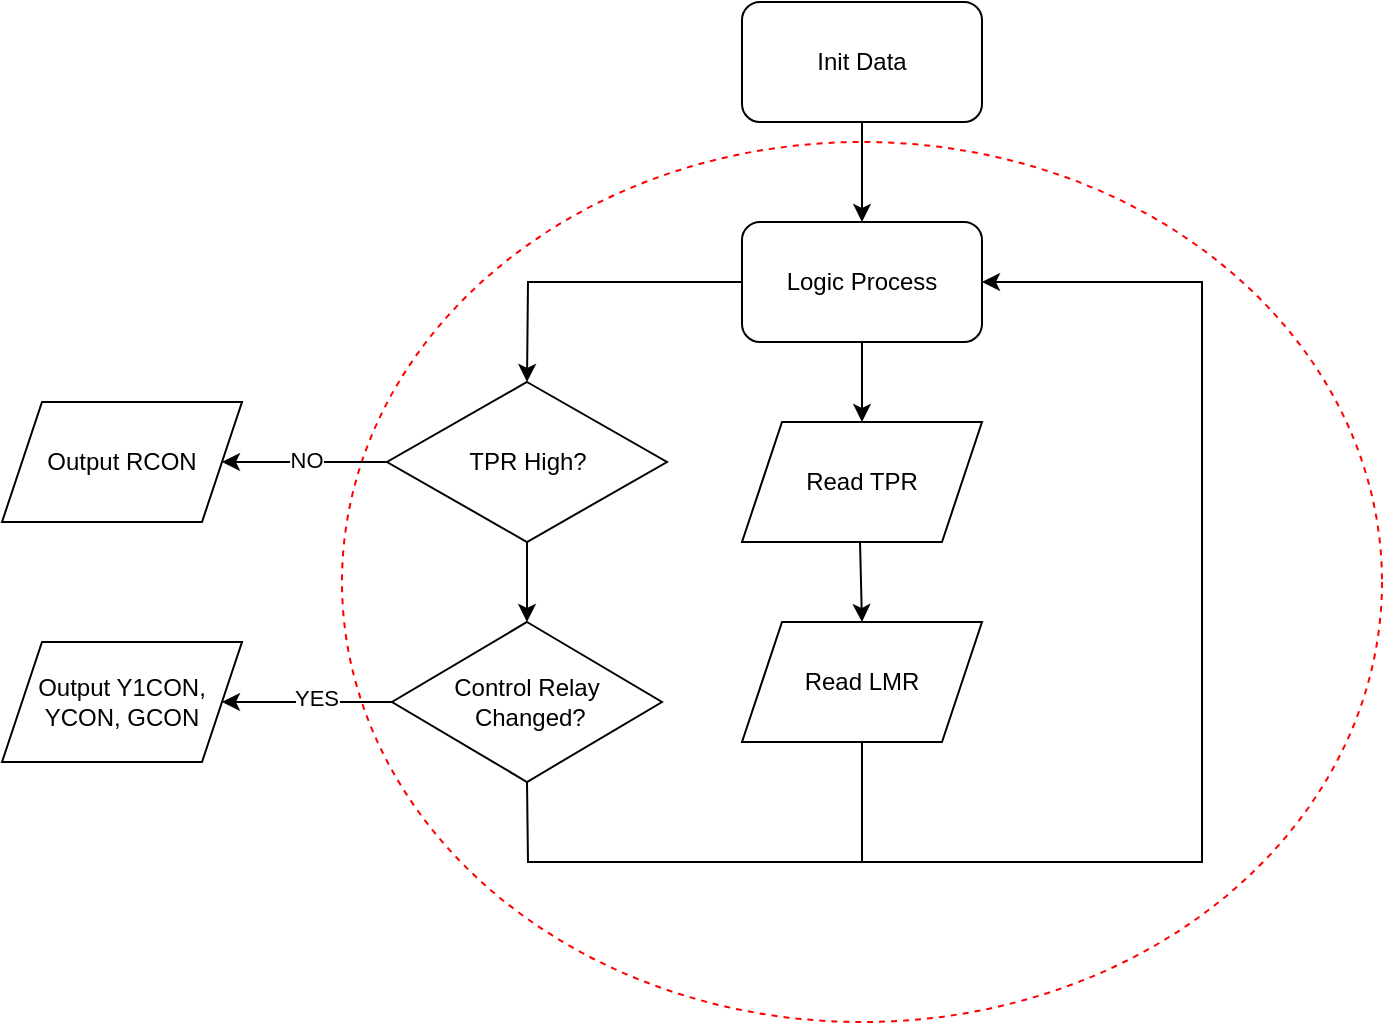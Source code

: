 <mxfile version="21.8.2" type="github">
  <diagram name="Page-1" id="edf60f1a-56cd-e834-aa8a-f176f3a09ee4">
    <mxGraphModel dx="1104" dy="647" grid="1" gridSize="10" guides="1" tooltips="1" connect="1" arrows="1" fold="1" page="1" pageScale="1" pageWidth="1100" pageHeight="850" background="none" math="0" shadow="0">
      <root>
        <mxCell id="0" />
        <mxCell id="1" parent="0" />
        <mxCell id="ntKHsQyHKKA958WJfBno-36" value="" style="ellipse;whiteSpace=wrap;html=1;strokeColor=#FF0000;dashed=1;" vertex="1" parent="1">
          <mxGeometry x="290" y="160" width="520" height="440" as="geometry" />
        </mxCell>
        <mxCell id="ntKHsQyHKKA958WJfBno-2" value="Read TPR" style="shape=parallelogram;perimeter=parallelogramPerimeter;whiteSpace=wrap;html=1;fixedSize=1;" vertex="1" parent="1">
          <mxGeometry x="490" y="300" width="120" height="60" as="geometry" />
        </mxCell>
        <mxCell id="ntKHsQyHKKA958WJfBno-3" value="Init Data" style="rounded=1;whiteSpace=wrap;html=1;" vertex="1" parent="1">
          <mxGeometry x="490" y="90" width="120" height="60" as="geometry" />
        </mxCell>
        <mxCell id="ntKHsQyHKKA958WJfBno-4" value="Read LMR" style="shape=parallelogram;perimeter=parallelogramPerimeter;whiteSpace=wrap;html=1;fixedSize=1;" vertex="1" parent="1">
          <mxGeometry x="490" y="400" width="120" height="60" as="geometry" />
        </mxCell>
        <mxCell id="ntKHsQyHKKA958WJfBno-5" value="Logic Process" style="rounded=1;whiteSpace=wrap;html=1;" vertex="1" parent="1">
          <mxGeometry x="490" y="200" width="120" height="60" as="geometry" />
        </mxCell>
        <mxCell id="ntKHsQyHKKA958WJfBno-6" value="TPR High?" style="rhombus;whiteSpace=wrap;html=1;" vertex="1" parent="1">
          <mxGeometry x="312.5" y="280" width="140" height="80" as="geometry" />
        </mxCell>
        <mxCell id="ntKHsQyHKKA958WJfBno-7" value="" style="endArrow=classic;html=1;rounded=0;entryX=1;entryY=0.5;entryDx=0;entryDy=0;exitX=0.5;exitY=1;exitDx=0;exitDy=0;" edge="1" parent="1" source="ntKHsQyHKKA958WJfBno-21" target="ntKHsQyHKKA958WJfBno-5">
          <mxGeometry width="50" height="50" relative="1" as="geometry">
            <mxPoint x="380" y="500" as="sourcePoint" />
            <mxPoint x="620" y="230" as="targetPoint" />
            <Array as="points">
              <mxPoint x="383" y="520" />
              <mxPoint x="550" y="520" />
              <mxPoint x="720" y="520" />
              <mxPoint x="720" y="230" />
            </Array>
          </mxGeometry>
        </mxCell>
        <mxCell id="ntKHsQyHKKA958WJfBno-9" value="Output RCON" style="shape=parallelogram;perimeter=parallelogramPerimeter;whiteSpace=wrap;html=1;fixedSize=1;" vertex="1" parent="1">
          <mxGeometry x="120" y="290" width="120" height="60" as="geometry" />
        </mxCell>
        <mxCell id="ntKHsQyHKKA958WJfBno-17" value="" style="endArrow=classic;html=1;rounded=0;exitX=0;exitY=0.5;exitDx=0;exitDy=0;entryX=1;entryY=0.5;entryDx=0;entryDy=0;" edge="1" parent="1" source="ntKHsQyHKKA958WJfBno-6" target="ntKHsQyHKKA958WJfBno-9">
          <mxGeometry width="50" height="50" relative="1" as="geometry">
            <mxPoint x="250" y="310" as="sourcePoint" />
            <mxPoint x="250" y="410" as="targetPoint" />
          </mxGeometry>
        </mxCell>
        <mxCell id="ntKHsQyHKKA958WJfBno-18" value="NO" style="edgeLabel;html=1;align=center;verticalAlign=middle;resizable=0;points=[];" vertex="1" connectable="0" parent="ntKHsQyHKKA958WJfBno-17">
          <mxGeometry x="-0.007" y="-1" relative="1" as="geometry">
            <mxPoint as="offset" />
          </mxGeometry>
        </mxCell>
        <mxCell id="ntKHsQyHKKA958WJfBno-20" value="" style="endArrow=classic;html=1;rounded=0;exitX=0;exitY=0.5;exitDx=0;exitDy=0;entryX=0.5;entryY=0;entryDx=0;entryDy=0;" edge="1" parent="1" source="ntKHsQyHKKA958WJfBno-5" target="ntKHsQyHKKA958WJfBno-6">
          <mxGeometry width="50" height="50" relative="1" as="geometry">
            <mxPoint x="390" y="240" as="sourcePoint" />
            <mxPoint x="310" y="350" as="targetPoint" />
            <Array as="points">
              <mxPoint x="383" y="230" />
            </Array>
          </mxGeometry>
        </mxCell>
        <mxCell id="ntKHsQyHKKA958WJfBno-21" value="Control Relay&lt;br&gt;&amp;nbsp;Changed?" style="rhombus;whiteSpace=wrap;html=1;" vertex="1" parent="1">
          <mxGeometry x="315" y="400" width="135" height="80" as="geometry" />
        </mxCell>
        <mxCell id="ntKHsQyHKKA958WJfBno-23" value="" style="endArrow=classic;html=1;rounded=0;exitX=0.5;exitY=1;exitDx=0;exitDy=0;entryX=0.5;entryY=0;entryDx=0;entryDy=0;" edge="1" parent="1" source="ntKHsQyHKKA958WJfBno-3" target="ntKHsQyHKKA958WJfBno-5">
          <mxGeometry width="50" height="50" relative="1" as="geometry">
            <mxPoint x="540" y="180" as="sourcePoint" />
            <mxPoint x="590" y="130" as="targetPoint" />
          </mxGeometry>
        </mxCell>
        <mxCell id="ntKHsQyHKKA958WJfBno-24" value="" style="endArrow=classic;html=1;rounded=0;entryX=0.5;entryY=0;entryDx=0;entryDy=0;" edge="1" parent="1" target="ntKHsQyHKKA958WJfBno-2">
          <mxGeometry width="50" height="50" relative="1" as="geometry">
            <mxPoint x="550" y="260" as="sourcePoint" />
            <mxPoint x="550" y="290" as="targetPoint" />
          </mxGeometry>
        </mxCell>
        <mxCell id="ntKHsQyHKKA958WJfBno-27" value="" style="endArrow=classic;html=1;rounded=0;entryX=0.5;entryY=0;entryDx=0;entryDy=0;" edge="1" parent="1" target="ntKHsQyHKKA958WJfBno-4">
          <mxGeometry width="50" height="50" relative="1" as="geometry">
            <mxPoint x="549" y="360" as="sourcePoint" />
            <mxPoint x="550" y="400" as="targetPoint" />
          </mxGeometry>
        </mxCell>
        <mxCell id="ntKHsQyHKKA958WJfBno-28" value="" style="endArrow=classic;html=1;rounded=0;entryX=0.5;entryY=0;entryDx=0;entryDy=0;exitX=0.5;exitY=1;exitDx=0;exitDy=0;" edge="1" parent="1" source="ntKHsQyHKKA958WJfBno-6" target="ntKHsQyHKKA958WJfBno-21">
          <mxGeometry width="50" height="50" relative="1" as="geometry">
            <mxPoint x="370" y="370" as="sourcePoint" />
            <mxPoint x="370" y="390" as="targetPoint" />
          </mxGeometry>
        </mxCell>
        <mxCell id="ntKHsQyHKKA958WJfBno-30" value="Output Y1CON, YCON, GCON" style="shape=parallelogram;perimeter=parallelogramPerimeter;whiteSpace=wrap;html=1;fixedSize=1;" vertex="1" parent="1">
          <mxGeometry x="120" y="410" width="120" height="60" as="geometry" />
        </mxCell>
        <mxCell id="ntKHsQyHKKA958WJfBno-31" value="" style="endArrow=classic;html=1;rounded=0;exitX=0;exitY=0.5;exitDx=0;exitDy=0;" edge="1" parent="1" source="ntKHsQyHKKA958WJfBno-21" target="ntKHsQyHKKA958WJfBno-30">
          <mxGeometry width="50" height="50" relative="1" as="geometry">
            <mxPoint x="310" y="440" as="sourcePoint" />
            <mxPoint x="580" y="330" as="targetPoint" />
          </mxGeometry>
        </mxCell>
        <mxCell id="ntKHsQyHKKA958WJfBno-34" value="YES" style="edgeLabel;html=1;align=center;verticalAlign=middle;resizable=0;points=[];" vertex="1" connectable="0" parent="ntKHsQyHKKA958WJfBno-31">
          <mxGeometry x="-0.102" y="-2" relative="1" as="geometry">
            <mxPoint as="offset" />
          </mxGeometry>
        </mxCell>
        <mxCell id="ntKHsQyHKKA958WJfBno-33" value="" style="endArrow=none;html=1;rounded=0;exitX=0.5;exitY=1;exitDx=0;exitDy=0;" edge="1" parent="1" source="ntKHsQyHKKA958WJfBno-4">
          <mxGeometry width="50" height="50" relative="1" as="geometry">
            <mxPoint x="520" y="380" as="sourcePoint" />
            <mxPoint x="550" y="520" as="targetPoint" />
          </mxGeometry>
        </mxCell>
      </root>
    </mxGraphModel>
  </diagram>
</mxfile>
